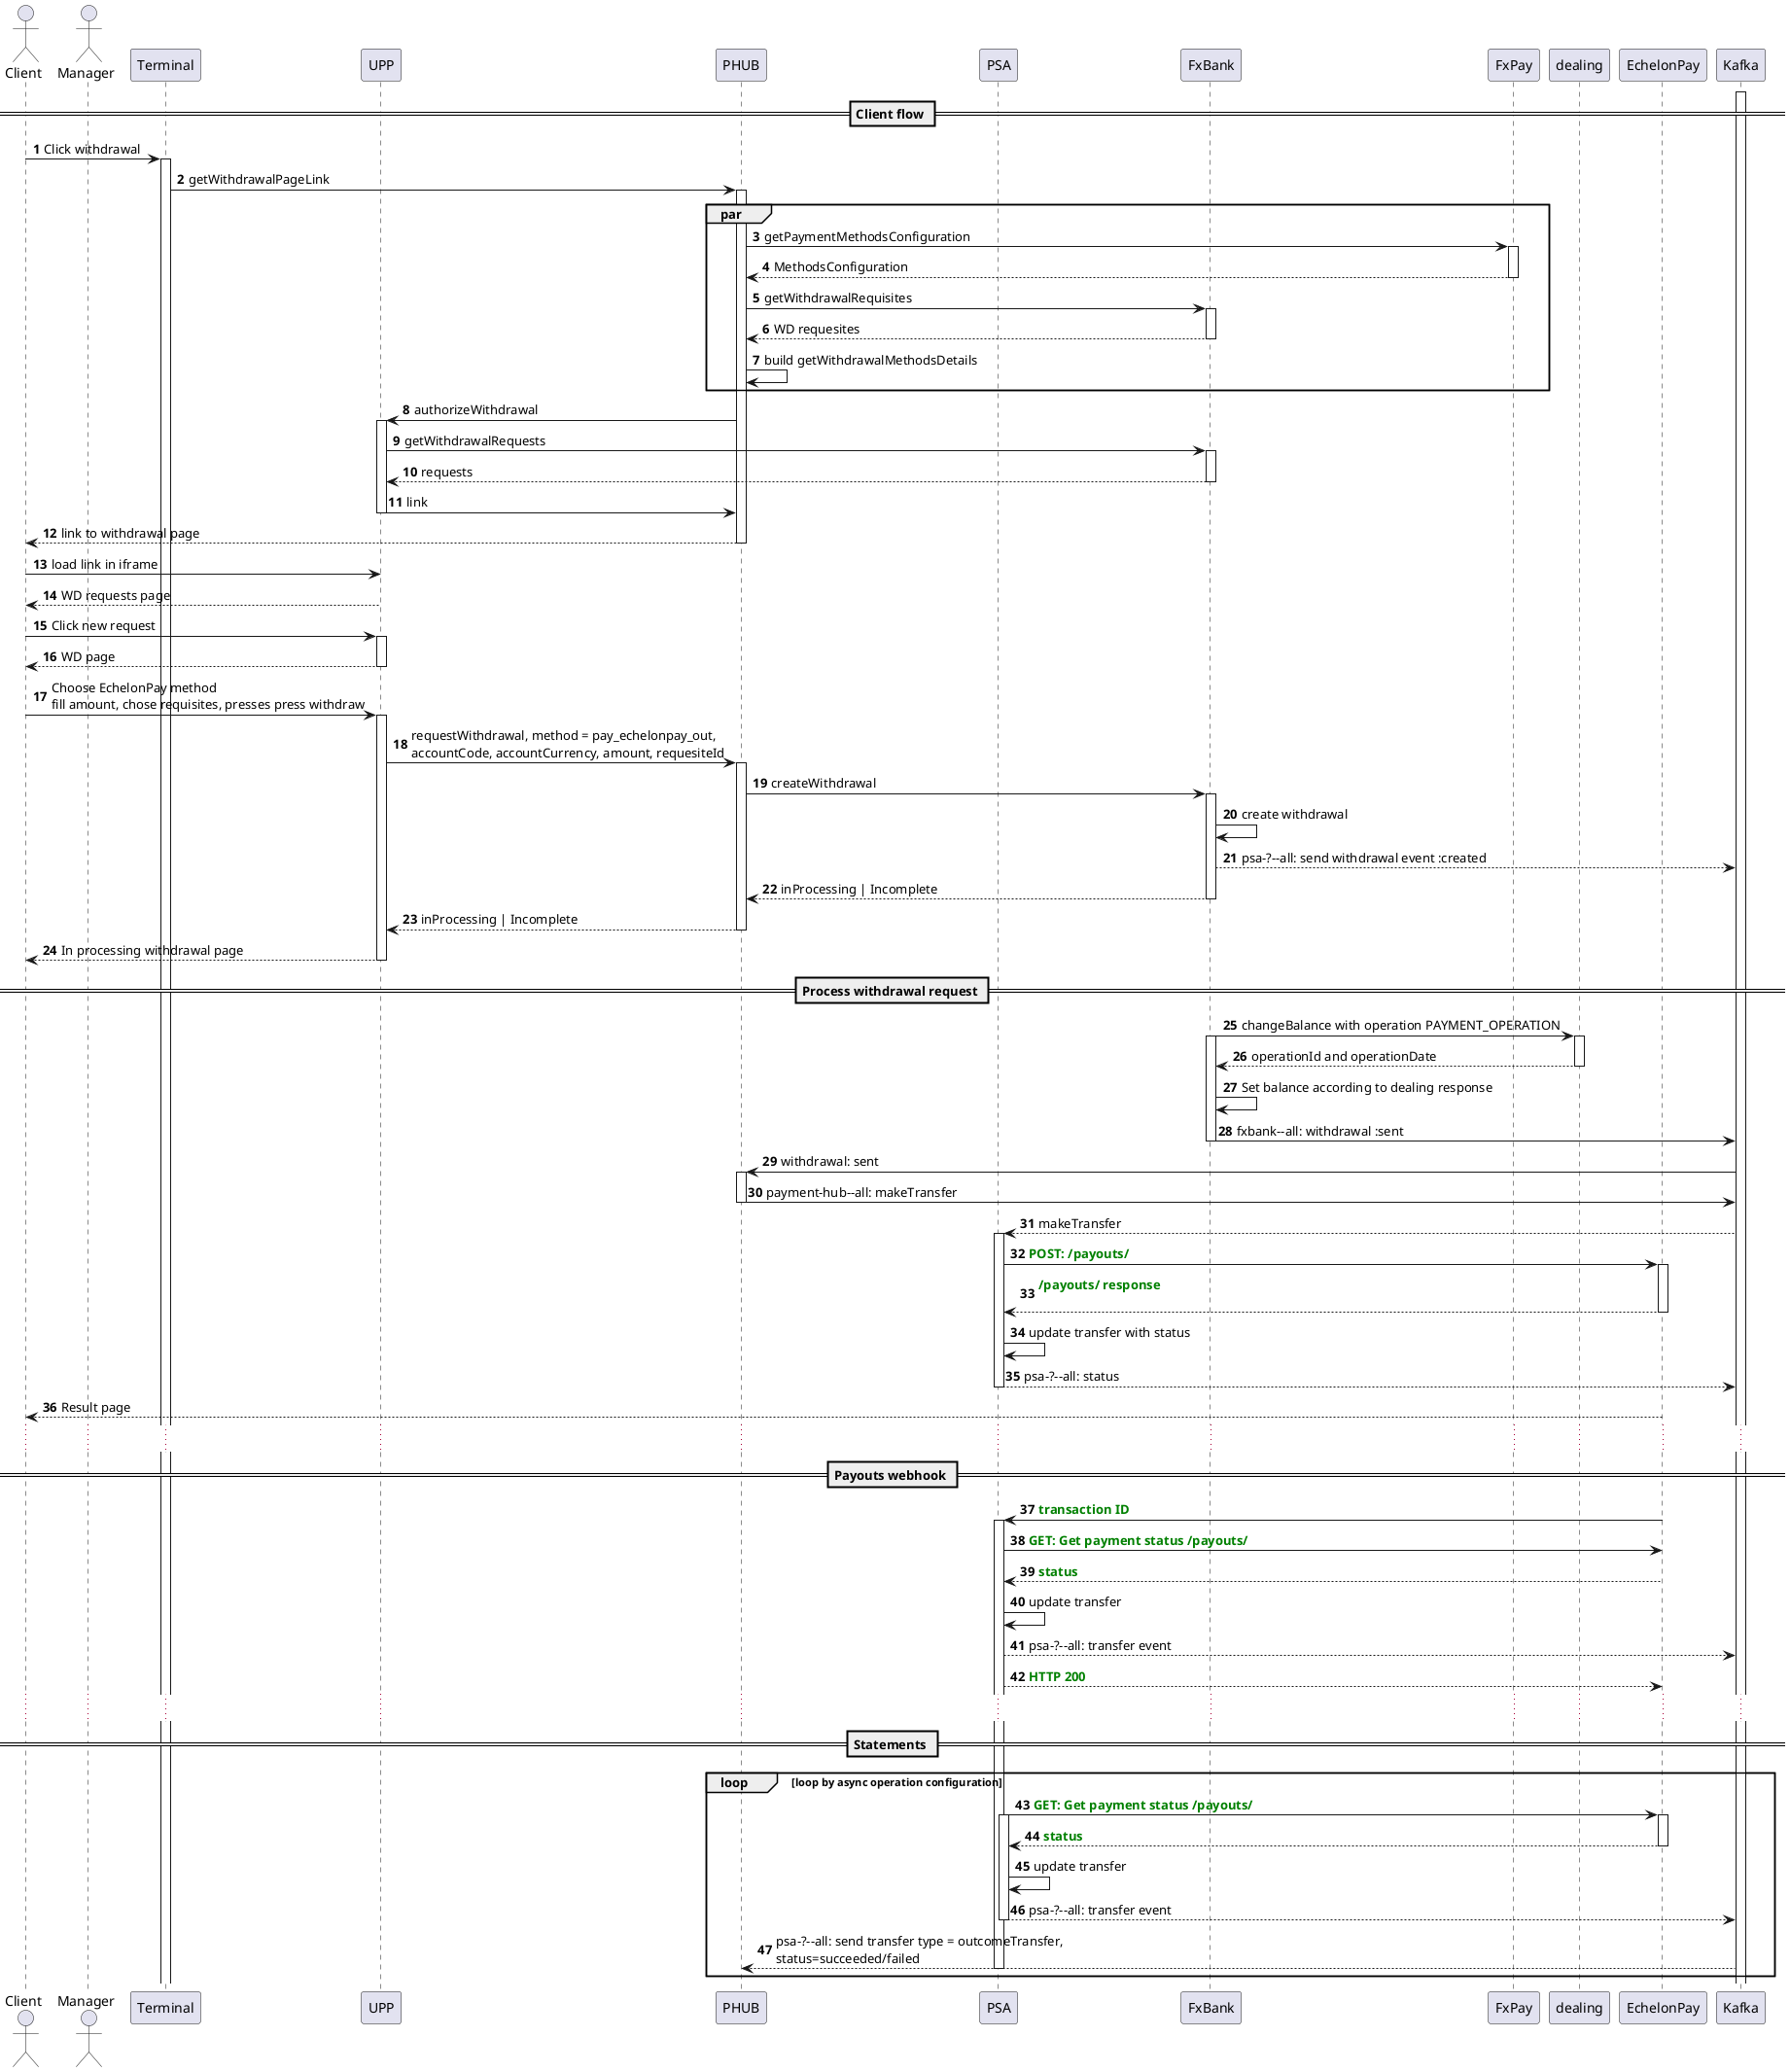 @startuml
autonumber

actor Client
actor Manager
participant Terminal
participant UPP
participant PHUB
participant PSA
participant FxBank
participant FxPay
participant dealing
participant EchelonPay
participant Kafka

== Client flow ==

activate Kafka

Client -> Terminal ++: Click withdrawal
Terminal -> PHUB ++: getWithdrawalPageLink
par

PHUB -> FxPay ++: getPaymentMethodsConfiguration
FxPay --> PHUB --: MethodsConfiguration
PHUB -> FxBank ++: getWithdrawalRequisites
FxBank --> PHUB --: WD requesites
PHUB -> PHUB : build getWithdrawalMethodsDetails
end

PHUB -> UPP ++: authorizeWithdrawal
UPP -> FxBank ++: getWithdrawalRequests
FxBank --> UPP --: requests
UPP -> PHUB --: link
PHUB --> Client --: link to withdrawal page

Client -> UPP: load link in iframe
UPP --> Client: WD requests page

Client -> UPP ++: Click new request
UPP --> Client --: WD page

deactivate Client

Client -> UPP ++: Choose EchelonPay method\nfill amount, chose requisites, presses press withdraw
UPP -> PHUB ++: requestWithdrawal, method = pay_echelonpay_out,\naccountCode, accountCurrency, amount, requesiteId
PHUB -> FxBank ++: createWithdrawal
FxBank -> FxBank : create withdrawal
FxBank --> Kafka : psa-?--all: send withdrawal event :created
FxBank --> PHUB --: inProcessing | Incomplete
PHUB --> UPP --: inProcessing | Incomplete
UPP --> Client --: In processing withdrawal page

== Process withdrawal request ==

FxBank -> dealing ++: changeBalance with operation PAYMENT_OPERATION
activate FxBank
dealing --> FxBank --:  operationId and operationDate
FxBank -> FxBank : Set balance according to dealing response 
FxBank -> Kafka --: fxbank--all: withdrawal :sent

Kafka -> PHUB ++: withdrawal: sent
PHUB -> Kafka --: payment-hub--all: makeTransfer
Kafka --> PSA ++: makeTransfer
PSA -> EchelonPay ++: <b><font color=green>POST: /payouts/
EchelonPay --> PSA --: <b><font color=green>/payouts/ response \n
PSA -> PSA : update transfer with status
PSA --> Kafka --: psa-?--all: status
EchelonPay --> Client --: Result page

...
== Payouts webhook ==
EchelonPay -> PSA ++: <b><font color=green>transaction ID
PSA -> EchelonPay : <b><font color=green>GET: Get payment status /payouts/
EchelonPay --> PSA --: <b><font color=green>status
PSA -> PSA : update transfer
PSA --> Kafka :  psa-?--all: transfer event
PSA --> EchelonPay : <b><font color=green>HTTP 200

...
== Statements ==
    loop loop by async operation configuration
    PSA -> EchelonPay ++: <b><font color=green>GET: Get payment status /payouts/
    activate PSA
    EchelonPay --> PSA --: <b><font color=green>status
    PSA -> PSA: update transfer
    PSA --> Kafka --:  psa-?--all: transfer event
    Kafka --> PHUB : psa-?--all: send transfer type = outcomeTransfer, \nstatus=succeeded/failed
    deactivate PSA
end loop

@enduml